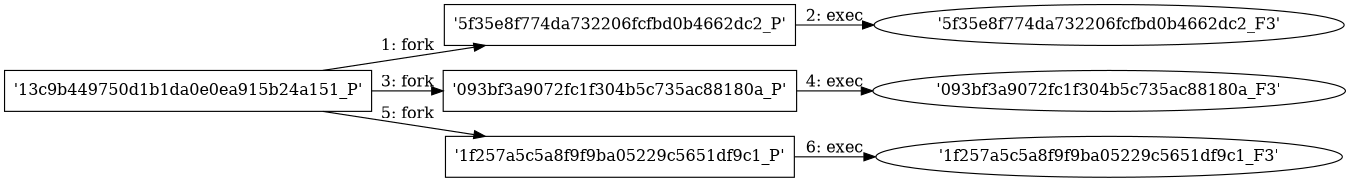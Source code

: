 digraph "D:\Learning\Paper\apt\基于CTI的攻击预警\Dataset\攻击图\ASGfromALLCTI\Vulnerability Spotlight Foxit PDF Reader JavaScript Array.includes remote code execution vulnerability.dot" {
rankdir="LR"
size="9"
fixedsize="false"
splines="true"
nodesep=0.3
ranksep=0
fontsize=10
overlap="scalexy"
engine= "neato"
	"'13c9b449750d1b1da0e0ea915b24a151_P'" [node_type=Process shape=box]
	"'5f35e8f774da732206fcfbd0b4662dc2_P'" [node_type=Process shape=box]
	"'13c9b449750d1b1da0e0ea915b24a151_P'" -> "'5f35e8f774da732206fcfbd0b4662dc2_P'" [label="1: fork"]
	"'5f35e8f774da732206fcfbd0b4662dc2_P'" [node_type=Process shape=box]
	"'5f35e8f774da732206fcfbd0b4662dc2_F3'" [node_type=File shape=ellipse]
	"'5f35e8f774da732206fcfbd0b4662dc2_P'" -> "'5f35e8f774da732206fcfbd0b4662dc2_F3'" [label="2: exec"]
	"'13c9b449750d1b1da0e0ea915b24a151_P'" [node_type=Process shape=box]
	"'093bf3a9072fc1f304b5c735ac88180a_P'" [node_type=Process shape=box]
	"'13c9b449750d1b1da0e0ea915b24a151_P'" -> "'093bf3a9072fc1f304b5c735ac88180a_P'" [label="3: fork"]
	"'093bf3a9072fc1f304b5c735ac88180a_P'" [node_type=Process shape=box]
	"'093bf3a9072fc1f304b5c735ac88180a_F3'" [node_type=File shape=ellipse]
	"'093bf3a9072fc1f304b5c735ac88180a_P'" -> "'093bf3a9072fc1f304b5c735ac88180a_F3'" [label="4: exec"]
	"'13c9b449750d1b1da0e0ea915b24a151_P'" [node_type=Process shape=box]
	"'1f257a5c5a8f9f9ba05229c5651df9c1_P'" [node_type=Process shape=box]
	"'13c9b449750d1b1da0e0ea915b24a151_P'" -> "'1f257a5c5a8f9f9ba05229c5651df9c1_P'" [label="5: fork"]
	"'1f257a5c5a8f9f9ba05229c5651df9c1_P'" [node_type=Process shape=box]
	"'1f257a5c5a8f9f9ba05229c5651df9c1_F3'" [node_type=File shape=ellipse]
	"'1f257a5c5a8f9f9ba05229c5651df9c1_P'" -> "'1f257a5c5a8f9f9ba05229c5651df9c1_F3'" [label="6: exec"]
}
